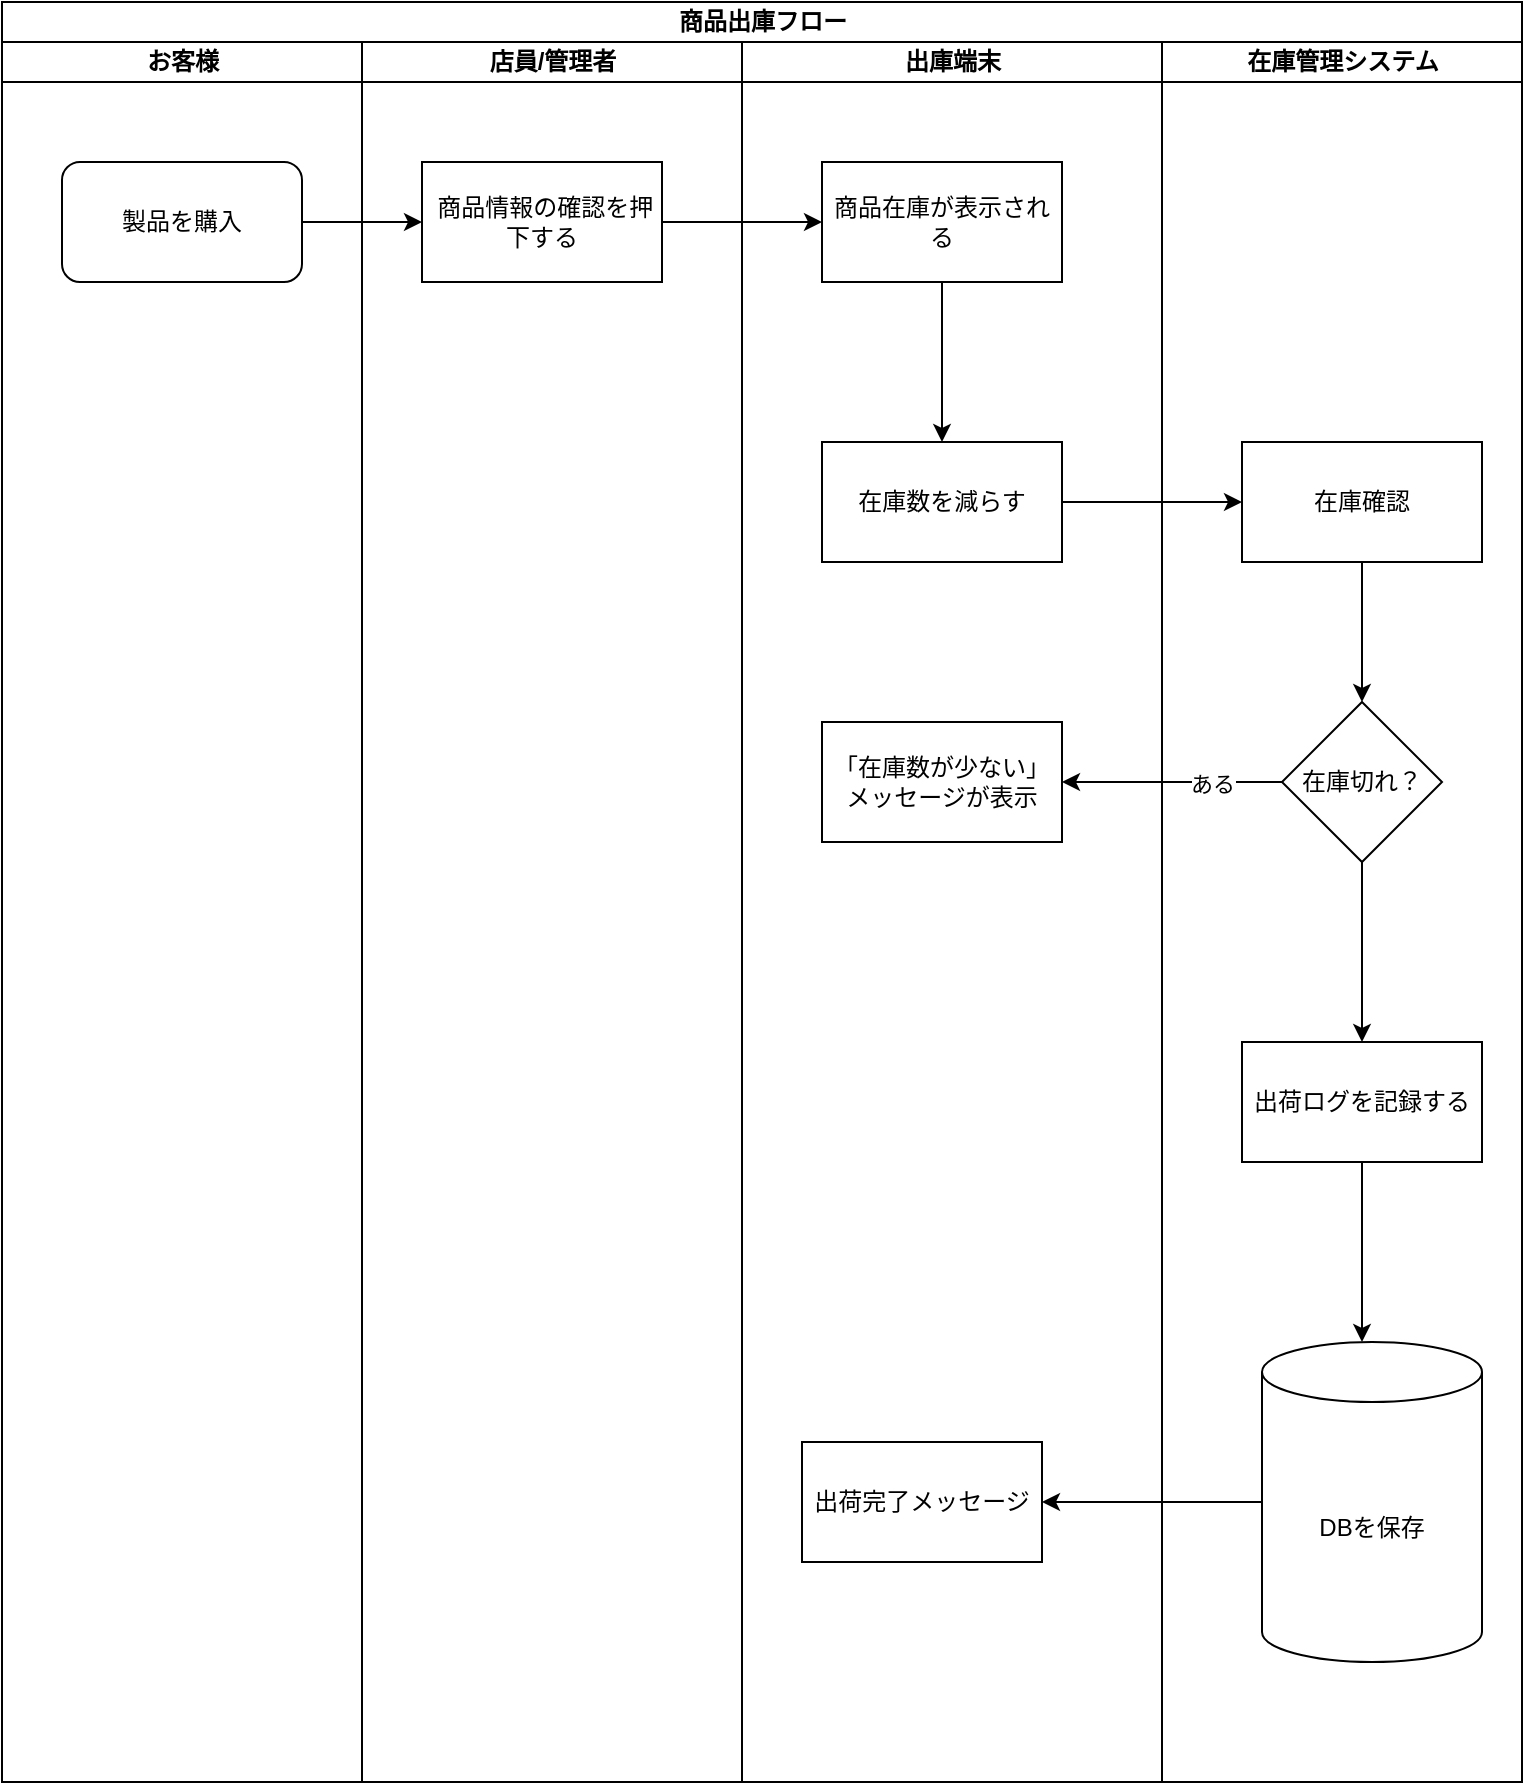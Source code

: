 <mxfile version="27.1.4">
  <diagram name="ページ1" id="wWxA5QYIjO-2iZBHDd4V">
    <mxGraphModel dx="1042" dy="527" grid="1" gridSize="10" guides="1" tooltips="1" connect="1" arrows="1" fold="1" page="1" pageScale="1" pageWidth="827" pageHeight="1169" math="0" shadow="0">
      <root>
        <mxCell id="0" />
        <mxCell id="1" parent="0" />
        <mxCell id="_xw4_Gpzc3HaPvMaf7wx-1" value="商品出庫フロー" style="swimlane;childLayout=stackLayout;resizeParent=1;resizeParentMax=0;startSize=20;html=1;" vertex="1" parent="1">
          <mxGeometry x="50" y="240" width="760" height="890" as="geometry" />
        </mxCell>
        <mxCell id="_xw4_Gpzc3HaPvMaf7wx-2" value="お客様" style="swimlane;startSize=20;html=1;" vertex="1" parent="_xw4_Gpzc3HaPvMaf7wx-1">
          <mxGeometry y="20" width="180" height="870" as="geometry" />
        </mxCell>
        <mxCell id="_xw4_Gpzc3HaPvMaf7wx-6" value="製品を購入" style="rounded=1;whiteSpace=wrap;html=1;" vertex="1" parent="_xw4_Gpzc3HaPvMaf7wx-2">
          <mxGeometry x="30" y="60" width="120" height="60" as="geometry" />
        </mxCell>
        <mxCell id="_xw4_Gpzc3HaPvMaf7wx-3" value="店員/管理者" style="swimlane;startSize=20;html=1;" vertex="1" parent="_xw4_Gpzc3HaPvMaf7wx-1">
          <mxGeometry x="180" y="20" width="190" height="870" as="geometry" />
        </mxCell>
        <mxCell id="_xw4_Gpzc3HaPvMaf7wx-7" value="&amp;nbsp;商品情報の確認を押下する" style="rounded=0;whiteSpace=wrap;html=1;" vertex="1" parent="_xw4_Gpzc3HaPvMaf7wx-3">
          <mxGeometry x="30" y="60" width="120" height="60" as="geometry" />
        </mxCell>
        <mxCell id="_xw4_Gpzc3HaPvMaf7wx-4" value="出庫端末" style="swimlane;startSize=20;html=1;" vertex="1" parent="_xw4_Gpzc3HaPvMaf7wx-1">
          <mxGeometry x="370" y="20" width="210" height="870" as="geometry" />
        </mxCell>
        <mxCell id="_xw4_Gpzc3HaPvMaf7wx-11" value="" style="edgeStyle=orthogonalEdgeStyle;rounded=0;orthogonalLoop=1;jettySize=auto;html=1;" edge="1" parent="_xw4_Gpzc3HaPvMaf7wx-4" source="_xw4_Gpzc3HaPvMaf7wx-8" target="_xw4_Gpzc3HaPvMaf7wx-10">
          <mxGeometry relative="1" as="geometry" />
        </mxCell>
        <mxCell id="_xw4_Gpzc3HaPvMaf7wx-8" value="商品在庫が表示される" style="whiteSpace=wrap;html=1;rounded=0;" vertex="1" parent="_xw4_Gpzc3HaPvMaf7wx-4">
          <mxGeometry x="40" y="60" width="120" height="60" as="geometry" />
        </mxCell>
        <mxCell id="_xw4_Gpzc3HaPvMaf7wx-10" value="在庫数を減らす" style="whiteSpace=wrap;html=1;rounded=0;" vertex="1" parent="_xw4_Gpzc3HaPvMaf7wx-4">
          <mxGeometry x="40" y="200" width="120" height="60" as="geometry" />
        </mxCell>
        <mxCell id="_xw4_Gpzc3HaPvMaf7wx-16" value="「在庫数が少ない」メッセージが表示" style="whiteSpace=wrap;html=1;rounded=0;" vertex="1" parent="_xw4_Gpzc3HaPvMaf7wx-4">
          <mxGeometry x="40" y="340" width="120" height="60" as="geometry" />
        </mxCell>
        <mxCell id="_xw4_Gpzc3HaPvMaf7wx-19" value="出荷完了メッセージ" style="whiteSpace=wrap;html=1;rounded=0;" vertex="1" parent="_xw4_Gpzc3HaPvMaf7wx-4">
          <mxGeometry x="30" y="700" width="120" height="60" as="geometry" />
        </mxCell>
        <mxCell id="_xw4_Gpzc3HaPvMaf7wx-5" value="在庫管理システム" style="swimlane;startSize=20;html=1;" vertex="1" parent="_xw4_Gpzc3HaPvMaf7wx-1">
          <mxGeometry x="580" y="20" width="180" height="870" as="geometry" />
        </mxCell>
        <mxCell id="_xw4_Gpzc3HaPvMaf7wx-15" value="" style="edgeStyle=orthogonalEdgeStyle;rounded=0;orthogonalLoop=1;jettySize=auto;html=1;" edge="1" parent="_xw4_Gpzc3HaPvMaf7wx-5" source="_xw4_Gpzc3HaPvMaf7wx-12" target="_xw4_Gpzc3HaPvMaf7wx-14">
          <mxGeometry relative="1" as="geometry" />
        </mxCell>
        <mxCell id="_xw4_Gpzc3HaPvMaf7wx-12" value="在庫確認" style="whiteSpace=wrap;html=1;rounded=0;" vertex="1" parent="_xw4_Gpzc3HaPvMaf7wx-5">
          <mxGeometry x="40" y="200" width="120" height="60" as="geometry" />
        </mxCell>
        <mxCell id="_xw4_Gpzc3HaPvMaf7wx-23" value="" style="edgeStyle=orthogonalEdgeStyle;rounded=0;orthogonalLoop=1;jettySize=auto;html=1;" edge="1" parent="_xw4_Gpzc3HaPvMaf7wx-5" source="_xw4_Gpzc3HaPvMaf7wx-14" target="_xw4_Gpzc3HaPvMaf7wx-22">
          <mxGeometry relative="1" as="geometry" />
        </mxCell>
        <mxCell id="_xw4_Gpzc3HaPvMaf7wx-14" value="在庫切れ？" style="rhombus;whiteSpace=wrap;html=1;rounded=0;" vertex="1" parent="_xw4_Gpzc3HaPvMaf7wx-5">
          <mxGeometry x="60" y="330" width="80" height="80" as="geometry" />
        </mxCell>
        <mxCell id="_xw4_Gpzc3HaPvMaf7wx-25" value="" style="edgeStyle=orthogonalEdgeStyle;rounded=0;orthogonalLoop=1;jettySize=auto;html=1;" edge="1" parent="_xw4_Gpzc3HaPvMaf7wx-5" source="_xw4_Gpzc3HaPvMaf7wx-22" target="_xw4_Gpzc3HaPvMaf7wx-24">
          <mxGeometry relative="1" as="geometry">
            <Array as="points">
              <mxPoint x="100" y="620" />
              <mxPoint x="100" y="620" />
            </Array>
          </mxGeometry>
        </mxCell>
        <mxCell id="_xw4_Gpzc3HaPvMaf7wx-22" value="出荷ログを記録する" style="whiteSpace=wrap;html=1;rounded=0;" vertex="1" parent="_xw4_Gpzc3HaPvMaf7wx-5">
          <mxGeometry x="40" y="500" width="120" height="60" as="geometry" />
        </mxCell>
        <mxCell id="_xw4_Gpzc3HaPvMaf7wx-24" value="DBを保存" style="shape=cylinder3;whiteSpace=wrap;html=1;boundedLbl=1;backgroundOutline=1;size=15;" vertex="1" parent="_xw4_Gpzc3HaPvMaf7wx-5">
          <mxGeometry x="50" y="650" width="110" height="160" as="geometry" />
        </mxCell>
        <mxCell id="_xw4_Gpzc3HaPvMaf7wx-9" value="" style="edgeStyle=orthogonalEdgeStyle;rounded=0;orthogonalLoop=1;jettySize=auto;html=1;" edge="1" parent="_xw4_Gpzc3HaPvMaf7wx-1" source="_xw4_Gpzc3HaPvMaf7wx-7" target="_xw4_Gpzc3HaPvMaf7wx-8">
          <mxGeometry relative="1" as="geometry" />
        </mxCell>
        <mxCell id="_xw4_Gpzc3HaPvMaf7wx-13" value="" style="edgeStyle=orthogonalEdgeStyle;rounded=0;orthogonalLoop=1;jettySize=auto;html=1;" edge="1" parent="_xw4_Gpzc3HaPvMaf7wx-1" source="_xw4_Gpzc3HaPvMaf7wx-10" target="_xw4_Gpzc3HaPvMaf7wx-12">
          <mxGeometry relative="1" as="geometry" />
        </mxCell>
        <mxCell id="_xw4_Gpzc3HaPvMaf7wx-17" value="" style="edgeStyle=orthogonalEdgeStyle;rounded=0;orthogonalLoop=1;jettySize=auto;html=1;" edge="1" parent="_xw4_Gpzc3HaPvMaf7wx-1" source="_xw4_Gpzc3HaPvMaf7wx-14" target="_xw4_Gpzc3HaPvMaf7wx-16">
          <mxGeometry relative="1" as="geometry" />
        </mxCell>
        <mxCell id="_xw4_Gpzc3HaPvMaf7wx-18" value="ある" style="edgeLabel;html=1;align=center;verticalAlign=middle;resizable=0;points=[];" vertex="1" connectable="0" parent="_xw4_Gpzc3HaPvMaf7wx-17">
          <mxGeometry x="-0.368" y="1" relative="1" as="geometry">
            <mxPoint as="offset" />
          </mxGeometry>
        </mxCell>
        <mxCell id="_xw4_Gpzc3HaPvMaf7wx-26" value="" style="edgeStyle=orthogonalEdgeStyle;rounded=0;orthogonalLoop=1;jettySize=auto;html=1;" edge="1" parent="_xw4_Gpzc3HaPvMaf7wx-1" source="_xw4_Gpzc3HaPvMaf7wx-24" target="_xw4_Gpzc3HaPvMaf7wx-19">
          <mxGeometry relative="1" as="geometry" />
        </mxCell>
        <mxCell id="_xw4_Gpzc3HaPvMaf7wx-27" value="" style="edgeStyle=orthogonalEdgeStyle;rounded=0;orthogonalLoop=1;jettySize=auto;html=1;" edge="1" parent="_xw4_Gpzc3HaPvMaf7wx-1" source="_xw4_Gpzc3HaPvMaf7wx-6" target="_xw4_Gpzc3HaPvMaf7wx-7">
          <mxGeometry relative="1" as="geometry" />
        </mxCell>
      </root>
    </mxGraphModel>
  </diagram>
</mxfile>
